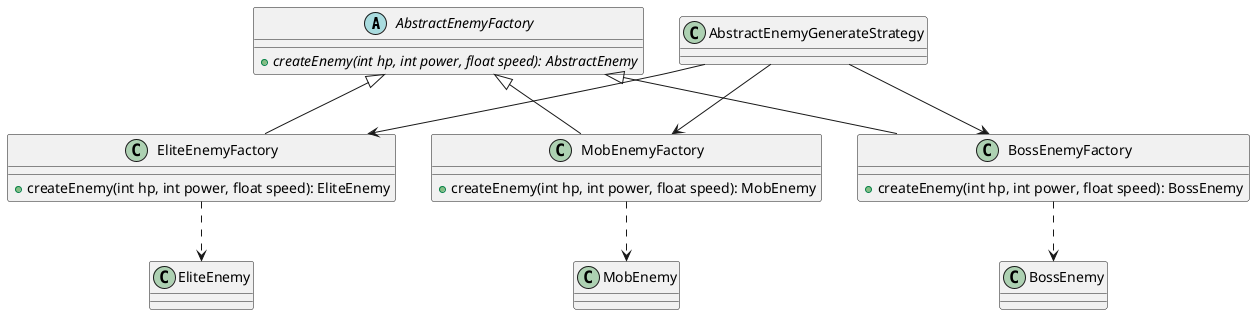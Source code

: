 @startuml

abstract class AbstractEnemyFactory {
    + {abstract} createEnemy(int hp, int power, float speed): AbstractEnemy
}

class EliteEnemyFactory extends AbstractEnemyFactory {
    + createEnemy(int hp, int power, float speed): EliteEnemy
}

class MobEnemyFactory extends AbstractEnemyFactory {
    + createEnemy(int hp, int power, float speed): MobEnemy
}

class BossEnemyFactory extends AbstractEnemyFactory {
    + createEnemy(int hp, int power, float speed): BossEnemy
}

EliteEnemyFactory ..> EliteEnemy
MobEnemyFactory ..> MobEnemy
BossEnemyFactory ..> BossEnemy

AbstractEnemyGenerateStrategy --> EliteEnemyFactory
AbstractEnemyGenerateStrategy --> MobEnemyFactory
AbstractEnemyGenerateStrategy --> BossEnemyFactory

@enduml